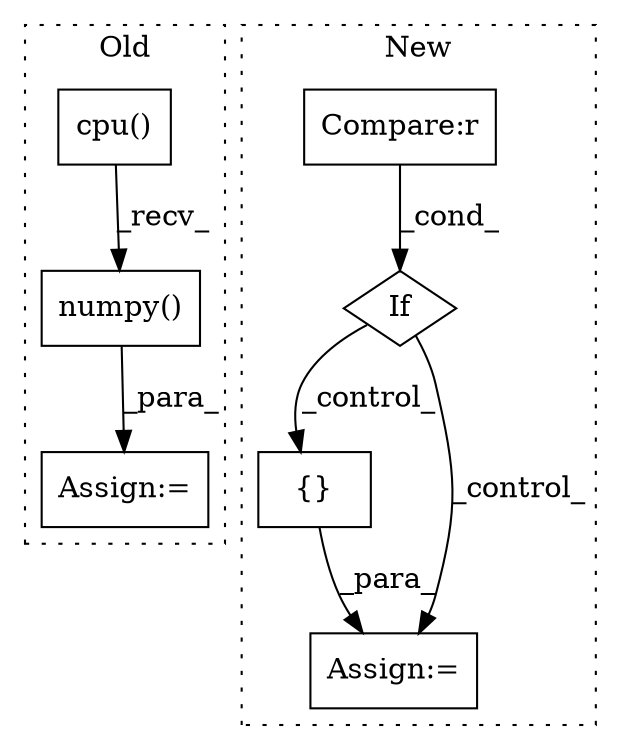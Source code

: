 digraph G {
subgraph cluster0 {
1 [label="numpy()" a="75" s="17842" l="51" shape="box"];
3 [label="Assign:=" a="68" s="17839" l="3" shape="box"];
5 [label="cpu()" a="75" s="17842" l="34" shape="box"];
label = "Old";
style="dotted";
}
subgraph cluster1 {
2 [label="{}" a="59" s="16588,16604" l="1,0" shape="box"];
4 [label="Assign:=" a="68" s="16585" l="3" shape="box"];
6 [label="If" a="96" s="16486" l="3" shape="diamond"];
7 [label="Compare:r" a="40" s="16489" l="27" shape="box"];
label = "New";
style="dotted";
}
1 -> 3 [label="_para_"];
2 -> 4 [label="_para_"];
5 -> 1 [label="_recv_"];
6 -> 4 [label="_control_"];
6 -> 2 [label="_control_"];
7 -> 6 [label="_cond_"];
}
